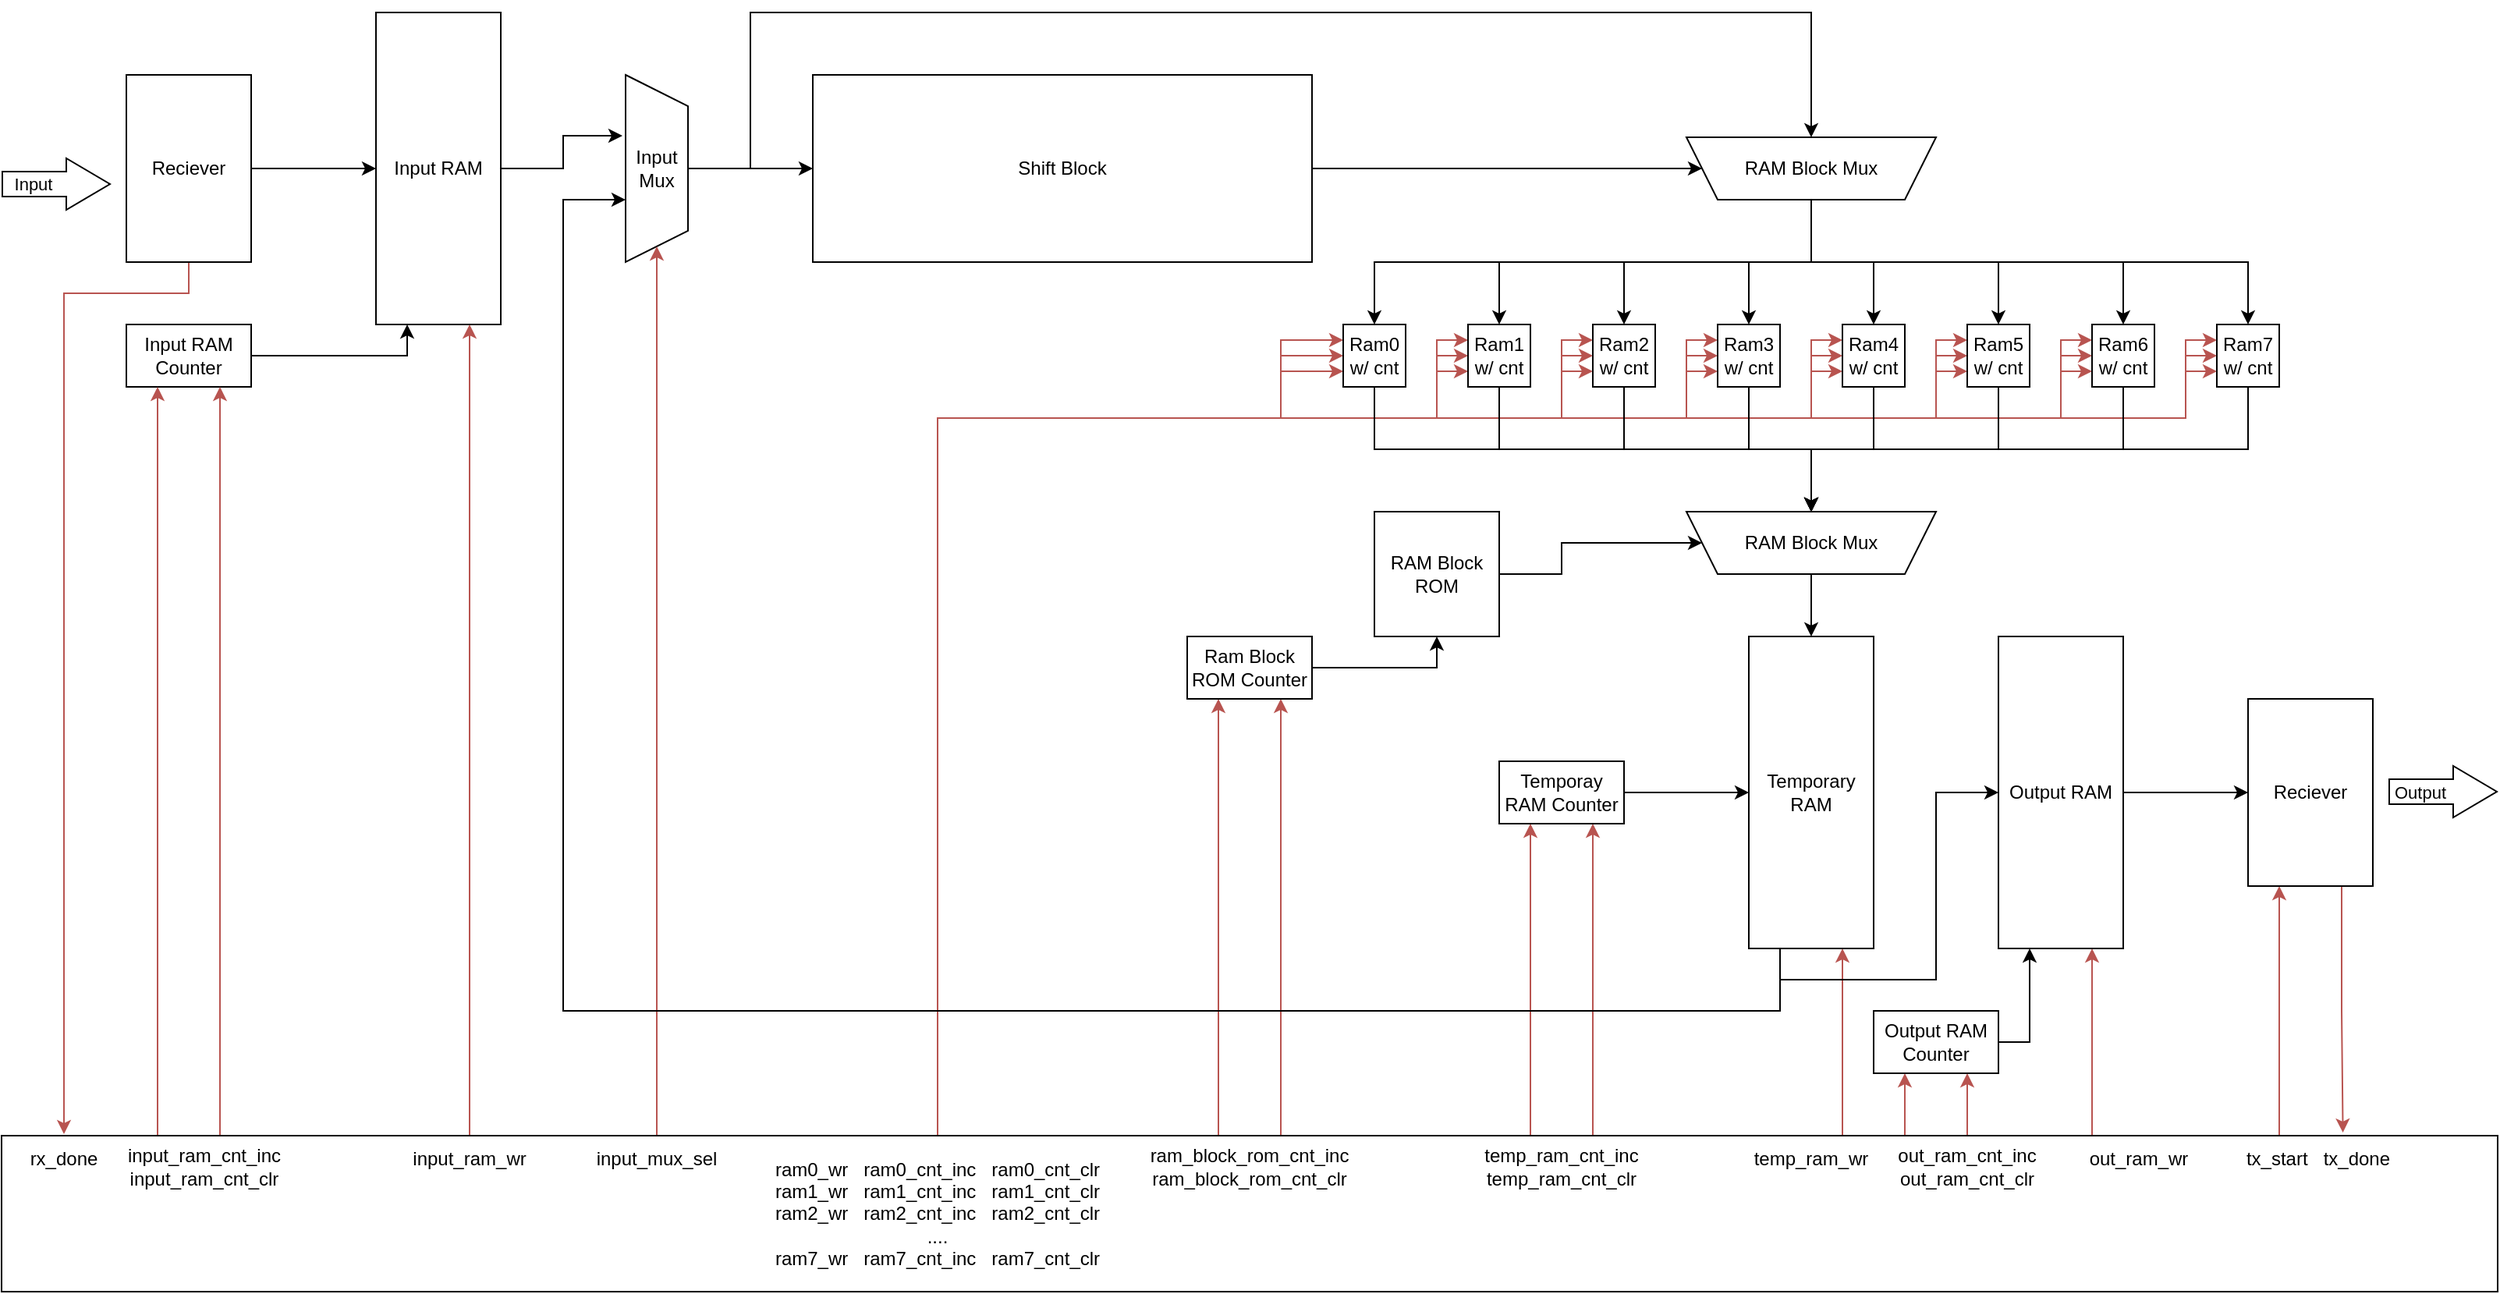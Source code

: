 <mxfile version="20.6.0"><diagram id="m7P10mBVoCScHEPE03hO" name="Page-1"><mxGraphModel dx="2062" dy="1112" grid="1" gridSize="10" guides="1" tooltips="1" connect="1" arrows="1" fold="1" page="1" pageScale="1" pageWidth="1600" pageHeight="900" math="0" shadow="0"><root><mxCell id="0"/><mxCell id="1" parent="0"/><mxCell id="DrYVi17eK8tHhw19YTfZ-10" style="edgeStyle=orthogonalEdgeStyle;rounded=0;orthogonalLoop=1;jettySize=auto;html=1;exitX=1;exitY=0.5;exitDx=0;exitDy=0;" edge="1" parent="1" source="DrYVi17eK8tHhw19YTfZ-4" target="DrYVi17eK8tHhw19YTfZ-9"><mxGeometry relative="1" as="geometry"/></mxCell><mxCell id="DrYVi17eK8tHhw19YTfZ-82" style="edgeStyle=orthogonalEdgeStyle;rounded=0;orthogonalLoop=1;jettySize=auto;html=1;exitX=0.5;exitY=1;exitDx=0;exitDy=0;entryX=0.025;entryY=-0.01;entryDx=0;entryDy=0;entryPerimeter=0;fillColor=#f8cecc;strokeColor=#b85450;" edge="1" parent="1" source="DrYVi17eK8tHhw19YTfZ-4" target="DrYVi17eK8tHhw19YTfZ-14"><mxGeometry relative="1" as="geometry"><Array as="points"><mxPoint x="120" y="220"/><mxPoint x="40" y="220"/></Array></mxGeometry></mxCell><mxCell id="DrYVi17eK8tHhw19YTfZ-4" value="Reciever&lt;span style=&quot;white-space: pre;&quot;&gt;&lt;/span&gt;" style="rounded=0;whiteSpace=wrap;html=1;rotation=0;" vertex="1" parent="1"><mxGeometry x="80" y="80" width="80" height="120" as="geometry"/></mxCell><mxCell id="DrYVi17eK8tHhw19YTfZ-18" style="edgeStyle=orthogonalEdgeStyle;rounded=0;orthogonalLoop=1;jettySize=auto;html=1;exitX=1;exitY=0.5;exitDx=0;exitDy=0;entryX=0.325;entryY=1.05;entryDx=0;entryDy=0;entryPerimeter=0;" edge="1" parent="1" source="DrYVi17eK8tHhw19YTfZ-9" target="DrYVi17eK8tHhw19YTfZ-13"><mxGeometry relative="1" as="geometry"/></mxCell><mxCell id="DrYVi17eK8tHhw19YTfZ-9" value="&lt;div&gt;Input RAM&lt;/div&gt;" style="rounded=0;whiteSpace=wrap;html=1;rotation=0;" vertex="1" parent="1"><mxGeometry x="240" y="40" width="80" height="200" as="geometry"/></mxCell><mxCell id="DrYVi17eK8tHhw19YTfZ-83" style="edgeStyle=orthogonalEdgeStyle;rounded=0;orthogonalLoop=1;jettySize=auto;html=1;exitX=1;exitY=0.5;exitDx=0;exitDy=0;entryX=0.25;entryY=1;entryDx=0;entryDy=0;" edge="1" parent="1" source="DrYVi17eK8tHhw19YTfZ-11" target="DrYVi17eK8tHhw19YTfZ-9"><mxGeometry relative="1" as="geometry"/></mxCell><mxCell id="DrYVi17eK8tHhw19YTfZ-11" value="Input RAM Counter" style="rounded=0;whiteSpace=wrap;html=1;" vertex="1" parent="1"><mxGeometry x="80" y="240" width="80" height="40" as="geometry"/></mxCell><mxCell id="DrYVi17eK8tHhw19YTfZ-26" style="edgeStyle=orthogonalEdgeStyle;rounded=0;orthogonalLoop=1;jettySize=auto;html=1;exitX=0.75;exitY=0;exitDx=0;exitDy=0;entryX=0;entryY=0.5;entryDx=0;entryDy=0;" edge="1" parent="1" source="DrYVi17eK8tHhw19YTfZ-13" target="DrYVi17eK8tHhw19YTfZ-19"><mxGeometry relative="1" as="geometry"><Array as="points"><mxPoint x="440" y="140"/></Array></mxGeometry></mxCell><mxCell id="DrYVi17eK8tHhw19YTfZ-27" style="edgeStyle=orthogonalEdgeStyle;rounded=0;orthogonalLoop=1;jettySize=auto;html=1;exitX=0.25;exitY=0;exitDx=0;exitDy=0;entryX=0.5;entryY=1;entryDx=0;entryDy=0;" edge="1" parent="1" source="DrYVi17eK8tHhw19YTfZ-13" target="DrYVi17eK8tHhw19YTfZ-21"><mxGeometry relative="1" as="geometry"><Array as="points"><mxPoint x="440" y="140"/><mxPoint x="480" y="140"/><mxPoint x="480" y="40"/><mxPoint x="1160" y="40"/></Array></mxGeometry></mxCell><mxCell id="DrYVi17eK8tHhw19YTfZ-13" value="Input Mux" style="shape=trapezoid;perimeter=trapezoidPerimeter;whiteSpace=wrap;html=1;fixedSize=1;direction=south;" vertex="1" parent="1"><mxGeometry x="400" y="80" width="40" height="120" as="geometry"/></mxCell><mxCell id="DrYVi17eK8tHhw19YTfZ-78" style="edgeStyle=orthogonalEdgeStyle;rounded=0;orthogonalLoop=1;jettySize=auto;html=1;exitX=0.25;exitY=0;exitDx=0;exitDy=0;entryX=0.25;entryY=1;entryDx=0;entryDy=0;fillColor=#f8cecc;strokeColor=#b85450;" edge="1" parent="1" source="DrYVi17eK8tHhw19YTfZ-14" target="DrYVi17eK8tHhw19YTfZ-11"><mxGeometry relative="1" as="geometry"><Array as="points"><mxPoint x="100" y="760"/></Array></mxGeometry></mxCell><mxCell id="DrYVi17eK8tHhw19YTfZ-79" style="edgeStyle=orthogonalEdgeStyle;rounded=0;orthogonalLoop=1;jettySize=auto;html=1;exitX=0.25;exitY=0;exitDx=0;exitDy=0;entryX=0.75;entryY=1;entryDx=0;entryDy=0;fillColor=#f8cecc;strokeColor=#b85450;" edge="1" parent="1" source="DrYVi17eK8tHhw19YTfZ-14" target="DrYVi17eK8tHhw19YTfZ-11"><mxGeometry relative="1" as="geometry"><Array as="points"><mxPoint x="140" y="760"/></Array></mxGeometry></mxCell><mxCell id="DrYVi17eK8tHhw19YTfZ-84" style="edgeStyle=orthogonalEdgeStyle;rounded=0;orthogonalLoop=1;jettySize=auto;html=1;exitX=0.25;exitY=0;exitDx=0;exitDy=0;entryX=0.75;entryY=1;entryDx=0;entryDy=0;fillColor=#f8cecc;strokeColor=#b85450;" edge="1" parent="1" source="DrYVi17eK8tHhw19YTfZ-14" target="DrYVi17eK8tHhw19YTfZ-9"><mxGeometry relative="1" as="geometry"><Array as="points"><mxPoint x="300" y="760"/></Array></mxGeometry></mxCell><mxCell id="DrYVi17eK8tHhw19YTfZ-85" style="edgeStyle=orthogonalEdgeStyle;rounded=0;orthogonalLoop=1;jettySize=auto;html=1;exitX=0.25;exitY=0;exitDx=0;exitDy=0;entryX=1;entryY=0.5;entryDx=0;entryDy=0;fillColor=#f8cecc;strokeColor=#b85450;" edge="1" parent="1" source="DrYVi17eK8tHhw19YTfZ-14" target="DrYVi17eK8tHhw19YTfZ-13"><mxGeometry relative="1" as="geometry"><Array as="points"><mxPoint x="420" y="760"/></Array></mxGeometry></mxCell><mxCell id="DrYVi17eK8tHhw19YTfZ-86" style="edgeStyle=orthogonalEdgeStyle;rounded=0;orthogonalLoop=1;jettySize=auto;html=1;exitX=0.5;exitY=0;exitDx=0;exitDy=0;entryX=0.25;entryY=1;entryDx=0;entryDy=0;fillColor=#f8cecc;strokeColor=#b85450;" edge="1" parent="1" source="DrYVi17eK8tHhw19YTfZ-14" target="DrYVi17eK8tHhw19YTfZ-75"><mxGeometry relative="1" as="geometry"><Array as="points"><mxPoint x="780" y="760"/></Array></mxGeometry></mxCell><mxCell id="DrYVi17eK8tHhw19YTfZ-87" style="edgeStyle=orthogonalEdgeStyle;rounded=0;orthogonalLoop=1;jettySize=auto;html=1;exitX=0.5;exitY=0;exitDx=0;exitDy=0;entryX=0.75;entryY=1;entryDx=0;entryDy=0;fillColor=#f8cecc;strokeColor=#b85450;" edge="1" parent="1" source="DrYVi17eK8tHhw19YTfZ-14" target="DrYVi17eK8tHhw19YTfZ-75"><mxGeometry relative="1" as="geometry"><Array as="points"><mxPoint x="820" y="760"/></Array></mxGeometry></mxCell><mxCell id="DrYVi17eK8tHhw19YTfZ-88" style="edgeStyle=orthogonalEdgeStyle;rounded=0;orthogonalLoop=1;jettySize=auto;html=1;exitX=0.75;exitY=0;exitDx=0;exitDy=0;entryX=0.25;entryY=1;entryDx=0;entryDy=0;fillColor=#f8cecc;strokeColor=#b85450;" edge="1" parent="1" source="DrYVi17eK8tHhw19YTfZ-14" target="DrYVi17eK8tHhw19YTfZ-63"><mxGeometry relative="1" as="geometry"><Array as="points"><mxPoint x="980" y="760"/></Array></mxGeometry></mxCell><mxCell id="DrYVi17eK8tHhw19YTfZ-89" style="edgeStyle=orthogonalEdgeStyle;rounded=0;orthogonalLoop=1;jettySize=auto;html=1;exitX=0.75;exitY=0;exitDx=0;exitDy=0;entryX=0.75;entryY=1;entryDx=0;entryDy=0;fillColor=#f8cecc;strokeColor=#b85450;" edge="1" parent="1" source="DrYVi17eK8tHhw19YTfZ-14" target="DrYVi17eK8tHhw19YTfZ-63"><mxGeometry relative="1" as="geometry"><Array as="points"><mxPoint x="1020" y="760"/></Array></mxGeometry></mxCell><mxCell id="DrYVi17eK8tHhw19YTfZ-90" style="edgeStyle=orthogonalEdgeStyle;rounded=0;orthogonalLoop=1;jettySize=auto;html=1;exitX=0.75;exitY=0;exitDx=0;exitDy=0;entryX=0.75;entryY=1;entryDx=0;entryDy=0;fillColor=#f8cecc;strokeColor=#b85450;" edge="1" parent="1" source="DrYVi17eK8tHhw19YTfZ-14" target="DrYVi17eK8tHhw19YTfZ-61"><mxGeometry relative="1" as="geometry"><Array as="points"><mxPoint x="1180" y="760"/></Array></mxGeometry></mxCell><mxCell id="DrYVi17eK8tHhw19YTfZ-91" style="edgeStyle=orthogonalEdgeStyle;rounded=0;orthogonalLoop=1;jettySize=auto;html=1;exitX=0.75;exitY=0;exitDx=0;exitDy=0;entryX=0.75;entryY=1;entryDx=0;entryDy=0;fillColor=#f8cecc;strokeColor=#b85450;" edge="1" parent="1" source="DrYVi17eK8tHhw19YTfZ-14" target="DrYVi17eK8tHhw19YTfZ-66"><mxGeometry relative="1" as="geometry"><Array as="points"><mxPoint x="1340" y="760"/></Array></mxGeometry></mxCell><mxCell id="DrYVi17eK8tHhw19YTfZ-93" style="edgeStyle=orthogonalEdgeStyle;rounded=0;orthogonalLoop=1;jettySize=auto;html=1;exitX=0.75;exitY=0;exitDx=0;exitDy=0;entryX=0.25;entryY=1;entryDx=0;entryDy=0;fillColor=#f8cecc;strokeColor=#b85450;" edge="1" parent="1" source="DrYVi17eK8tHhw19YTfZ-14" target="DrYVi17eK8tHhw19YTfZ-67"><mxGeometry relative="1" as="geometry"><Array as="points"><mxPoint x="1220" y="760"/></Array></mxGeometry></mxCell><mxCell id="DrYVi17eK8tHhw19YTfZ-94" style="edgeStyle=orthogonalEdgeStyle;rounded=0;orthogonalLoop=1;jettySize=auto;html=1;exitX=0.75;exitY=0;exitDx=0;exitDy=0;entryX=0.75;entryY=1;entryDx=0;entryDy=0;fillColor=#f8cecc;strokeColor=#b85450;" edge="1" parent="1" source="DrYVi17eK8tHhw19YTfZ-14" target="DrYVi17eK8tHhw19YTfZ-67"><mxGeometry relative="1" as="geometry"><Array as="points"><mxPoint x="1260" y="760"/></Array></mxGeometry></mxCell><mxCell id="DrYVi17eK8tHhw19YTfZ-96" style="edgeStyle=orthogonalEdgeStyle;rounded=0;orthogonalLoop=1;jettySize=auto;html=1;exitX=0.75;exitY=0;exitDx=0;exitDy=0;entryX=0.25;entryY=1;entryDx=0;entryDy=0;fillColor=#f8cecc;strokeColor=#b85450;" edge="1" parent="1" source="DrYVi17eK8tHhw19YTfZ-14" target="DrYVi17eK8tHhw19YTfZ-68"><mxGeometry relative="1" as="geometry"><Array as="points"><mxPoint x="1460" y="760"/></Array></mxGeometry></mxCell><mxCell id="DrYVi17eK8tHhw19YTfZ-98" style="edgeStyle=orthogonalEdgeStyle;rounded=0;orthogonalLoop=1;jettySize=auto;html=1;exitX=0.5;exitY=0;exitDx=0;exitDy=0;entryX=0;entryY=0.25;entryDx=0;entryDy=0;fillColor=#f8cecc;strokeColor=#b85450;" edge="1" parent="1" source="DrYVi17eK8tHhw19YTfZ-14" target="DrYVi17eK8tHhw19YTfZ-28"><mxGeometry relative="1" as="geometry"><Array as="points"><mxPoint x="600" y="760"/><mxPoint x="600" y="300"/><mxPoint x="820" y="300"/><mxPoint x="820" y="250"/></Array></mxGeometry></mxCell><mxCell id="DrYVi17eK8tHhw19YTfZ-99" style="edgeStyle=orthogonalEdgeStyle;rounded=0;orthogonalLoop=1;jettySize=auto;html=1;exitX=0.5;exitY=0;exitDx=0;exitDy=0;entryX=0;entryY=0.25;entryDx=0;entryDy=0;fillColor=#f8cecc;strokeColor=#b85450;" edge="1" parent="1" source="DrYVi17eK8tHhw19YTfZ-14" target="DrYVi17eK8tHhw19YTfZ-31"><mxGeometry relative="1" as="geometry"><Array as="points"><mxPoint x="600" y="760"/><mxPoint x="600" y="300"/><mxPoint x="920" y="300"/><mxPoint x="920" y="250"/></Array></mxGeometry></mxCell><mxCell id="DrYVi17eK8tHhw19YTfZ-100" style="edgeStyle=orthogonalEdgeStyle;rounded=0;orthogonalLoop=1;jettySize=auto;html=1;exitX=0.5;exitY=0;exitDx=0;exitDy=0;entryX=0;entryY=0.25;entryDx=0;entryDy=0;fillColor=#f8cecc;strokeColor=#b85450;" edge="1" parent="1" source="DrYVi17eK8tHhw19YTfZ-14" target="DrYVi17eK8tHhw19YTfZ-32"><mxGeometry relative="1" as="geometry"><Array as="points"><mxPoint x="600" y="760"/><mxPoint x="600" y="300"/><mxPoint x="1000" y="300"/><mxPoint x="1000" y="250"/></Array></mxGeometry></mxCell><mxCell id="DrYVi17eK8tHhw19YTfZ-101" style="edgeStyle=orthogonalEdgeStyle;rounded=0;orthogonalLoop=1;jettySize=auto;html=1;exitX=0.5;exitY=0;exitDx=0;exitDy=0;entryX=0;entryY=0.25;entryDx=0;entryDy=0;fillColor=#f8cecc;strokeColor=#b85450;" edge="1" parent="1" source="DrYVi17eK8tHhw19YTfZ-14" target="DrYVi17eK8tHhw19YTfZ-35"><mxGeometry relative="1" as="geometry"><Array as="points"><mxPoint x="600" y="760"/><mxPoint x="600" y="300"/><mxPoint x="1080" y="300"/><mxPoint x="1080" y="250"/></Array></mxGeometry></mxCell><mxCell id="DrYVi17eK8tHhw19YTfZ-102" style="edgeStyle=orthogonalEdgeStyle;rounded=0;orthogonalLoop=1;jettySize=auto;html=1;exitX=0.5;exitY=0;exitDx=0;exitDy=0;entryX=0;entryY=0.75;entryDx=0;entryDy=0;fillColor=#f8cecc;strokeColor=#b85450;" edge="1" parent="1" source="DrYVi17eK8tHhw19YTfZ-14" target="DrYVi17eK8tHhw19YTfZ-28"><mxGeometry relative="1" as="geometry"><Array as="points"><mxPoint x="600" y="760"/><mxPoint x="600" y="300"/><mxPoint x="820" y="300"/><mxPoint x="820" y="270"/></Array></mxGeometry></mxCell><mxCell id="DrYVi17eK8tHhw19YTfZ-103" style="edgeStyle=orthogonalEdgeStyle;rounded=0;orthogonalLoop=1;jettySize=auto;html=1;exitX=0.5;exitY=0;exitDx=0;exitDy=0;entryX=0;entryY=0.75;entryDx=0;entryDy=0;fillColor=#f8cecc;strokeColor=#b85450;" edge="1" parent="1" source="DrYVi17eK8tHhw19YTfZ-14" target="DrYVi17eK8tHhw19YTfZ-31"><mxGeometry relative="1" as="geometry"><Array as="points"><mxPoint x="600" y="760"/><mxPoint x="600" y="300"/><mxPoint x="920" y="300"/><mxPoint x="920" y="270"/></Array></mxGeometry></mxCell><mxCell id="DrYVi17eK8tHhw19YTfZ-104" style="edgeStyle=orthogonalEdgeStyle;rounded=0;orthogonalLoop=1;jettySize=auto;html=1;exitX=0.5;exitY=0;exitDx=0;exitDy=0;entryX=0;entryY=0.75;entryDx=0;entryDy=0;fillColor=#f8cecc;strokeColor=#b85450;" edge="1" parent="1" source="DrYVi17eK8tHhw19YTfZ-14" target="DrYVi17eK8tHhw19YTfZ-32"><mxGeometry relative="1" as="geometry"><Array as="points"><mxPoint x="600" y="760"/><mxPoint x="600" y="300"/><mxPoint x="1000" y="300"/><mxPoint x="1000" y="270"/></Array></mxGeometry></mxCell><mxCell id="DrYVi17eK8tHhw19YTfZ-105" style="edgeStyle=orthogonalEdgeStyle;rounded=0;orthogonalLoop=1;jettySize=auto;html=1;exitX=0.5;exitY=0;exitDx=0;exitDy=0;entryX=0;entryY=0.75;entryDx=0;entryDy=0;fillColor=#f8cecc;strokeColor=#b85450;" edge="1" parent="1" source="DrYVi17eK8tHhw19YTfZ-14" target="DrYVi17eK8tHhw19YTfZ-35"><mxGeometry relative="1" as="geometry"><Array as="points"><mxPoint x="600" y="760"/><mxPoint x="600" y="300"/><mxPoint x="1080" y="300"/><mxPoint x="1080" y="270"/></Array></mxGeometry></mxCell><mxCell id="DrYVi17eK8tHhw19YTfZ-106" style="edgeStyle=orthogonalEdgeStyle;rounded=0;orthogonalLoop=1;jettySize=auto;html=1;exitX=0.5;exitY=0;exitDx=0;exitDy=0;entryX=0;entryY=0.25;entryDx=0;entryDy=0;fillColor=#f8cecc;strokeColor=#b85450;" edge="1" parent="1" source="DrYVi17eK8tHhw19YTfZ-14" target="DrYVi17eK8tHhw19YTfZ-36"><mxGeometry relative="1" as="geometry"><Array as="points"><mxPoint x="600" y="760"/><mxPoint x="600" y="300"/><mxPoint x="1160" y="300"/><mxPoint x="1160" y="250"/></Array></mxGeometry></mxCell><mxCell id="DrYVi17eK8tHhw19YTfZ-107" style="edgeStyle=orthogonalEdgeStyle;rounded=0;orthogonalLoop=1;jettySize=auto;html=1;exitX=0.5;exitY=0;exitDx=0;exitDy=0;entryX=0;entryY=0.75;entryDx=0;entryDy=0;fillColor=#f8cecc;strokeColor=#b85450;" edge="1" parent="1" source="DrYVi17eK8tHhw19YTfZ-14" target="DrYVi17eK8tHhw19YTfZ-36"><mxGeometry relative="1" as="geometry"><Array as="points"><mxPoint x="600" y="760"/><mxPoint x="600" y="300"/><mxPoint x="1160" y="300"/><mxPoint x="1160" y="270"/></Array></mxGeometry></mxCell><mxCell id="DrYVi17eK8tHhw19YTfZ-108" style="edgeStyle=orthogonalEdgeStyle;rounded=0;orthogonalLoop=1;jettySize=auto;html=1;exitX=0.5;exitY=0;exitDx=0;exitDy=0;entryX=0;entryY=0.25;entryDx=0;entryDy=0;fillColor=#f8cecc;strokeColor=#b85450;" edge="1" parent="1" source="DrYVi17eK8tHhw19YTfZ-14" target="DrYVi17eK8tHhw19YTfZ-37"><mxGeometry relative="1" as="geometry"><Array as="points"><mxPoint x="600" y="760"/><mxPoint x="600" y="300"/><mxPoint x="1240" y="300"/><mxPoint x="1240" y="250"/></Array></mxGeometry></mxCell><mxCell id="DrYVi17eK8tHhw19YTfZ-109" style="edgeStyle=orthogonalEdgeStyle;rounded=0;orthogonalLoop=1;jettySize=auto;html=1;exitX=0.5;exitY=0;exitDx=0;exitDy=0;entryX=0;entryY=0.75;entryDx=0;entryDy=0;fillColor=#f8cecc;strokeColor=#b85450;" edge="1" parent="1" source="DrYVi17eK8tHhw19YTfZ-14" target="DrYVi17eK8tHhw19YTfZ-37"><mxGeometry relative="1" as="geometry"><Array as="points"><mxPoint x="600" y="760"/><mxPoint x="600" y="300"/><mxPoint x="1240" y="300"/><mxPoint x="1240" y="270"/></Array></mxGeometry></mxCell><mxCell id="DrYVi17eK8tHhw19YTfZ-110" style="edgeStyle=orthogonalEdgeStyle;rounded=0;orthogonalLoop=1;jettySize=auto;html=1;exitX=0.5;exitY=0;exitDx=0;exitDy=0;entryX=0;entryY=0.25;entryDx=0;entryDy=0;fillColor=#f8cecc;strokeColor=#b85450;" edge="1" parent="1" source="DrYVi17eK8tHhw19YTfZ-14" target="DrYVi17eK8tHhw19YTfZ-38"><mxGeometry relative="1" as="geometry"><Array as="points"><mxPoint x="600" y="760"/><mxPoint x="600" y="300"/><mxPoint x="1320" y="300"/><mxPoint x="1320" y="250"/></Array></mxGeometry></mxCell><mxCell id="DrYVi17eK8tHhw19YTfZ-111" style="edgeStyle=orthogonalEdgeStyle;rounded=0;orthogonalLoop=1;jettySize=auto;html=1;exitX=0.5;exitY=0;exitDx=0;exitDy=0;entryX=0;entryY=0.75;entryDx=0;entryDy=0;fillColor=#f8cecc;strokeColor=#b85450;" edge="1" parent="1" source="DrYVi17eK8tHhw19YTfZ-14" target="DrYVi17eK8tHhw19YTfZ-38"><mxGeometry relative="1" as="geometry"><Array as="points"><mxPoint x="600" y="760"/><mxPoint x="600" y="300"/><mxPoint x="1320" y="300"/><mxPoint x="1320" y="270"/></Array></mxGeometry></mxCell><mxCell id="DrYVi17eK8tHhw19YTfZ-112" style="edgeStyle=orthogonalEdgeStyle;rounded=0;orthogonalLoop=1;jettySize=auto;html=1;exitX=0.5;exitY=0;exitDx=0;exitDy=0;entryX=0;entryY=0.25;entryDx=0;entryDy=0;fillColor=#f8cecc;strokeColor=#b85450;" edge="1" parent="1" source="DrYVi17eK8tHhw19YTfZ-14" target="DrYVi17eK8tHhw19YTfZ-39"><mxGeometry relative="1" as="geometry"><Array as="points"><mxPoint x="600" y="760"/><mxPoint x="600" y="300"/><mxPoint x="1400" y="300"/><mxPoint x="1400" y="250"/></Array></mxGeometry></mxCell><mxCell id="DrYVi17eK8tHhw19YTfZ-113" style="edgeStyle=orthogonalEdgeStyle;rounded=0;orthogonalLoop=1;jettySize=auto;html=1;exitX=0.5;exitY=0;exitDx=0;exitDy=0;entryX=0;entryY=0.75;entryDx=0;entryDy=0;fillColor=#f8cecc;strokeColor=#b85450;" edge="1" parent="1" source="DrYVi17eK8tHhw19YTfZ-14" target="DrYVi17eK8tHhw19YTfZ-39"><mxGeometry relative="1" as="geometry"><Array as="points"><mxPoint x="600" y="760"/><mxPoint x="600" y="300"/><mxPoint x="1400" y="300"/><mxPoint x="1400" y="270"/></Array></mxGeometry></mxCell><mxCell id="DrYVi17eK8tHhw19YTfZ-123" style="edgeStyle=orthogonalEdgeStyle;rounded=0;orthogonalLoop=1;jettySize=auto;html=1;exitX=0.5;exitY=0;exitDx=0;exitDy=0;entryX=0;entryY=0.5;entryDx=0;entryDy=0;fillColor=#f8cecc;strokeColor=#b85450;" edge="1" parent="1" source="DrYVi17eK8tHhw19YTfZ-14" target="DrYVi17eK8tHhw19YTfZ-28"><mxGeometry relative="1" as="geometry"><Array as="points"><mxPoint x="600" y="760"/><mxPoint x="600" y="300"/><mxPoint x="820" y="300"/><mxPoint x="820" y="260"/></Array></mxGeometry></mxCell><mxCell id="DrYVi17eK8tHhw19YTfZ-124" style="edgeStyle=orthogonalEdgeStyle;rounded=0;orthogonalLoop=1;jettySize=auto;html=1;exitX=0.5;exitY=0;exitDx=0;exitDy=0;entryX=0;entryY=0.5;entryDx=0;entryDy=0;fillColor=#f8cecc;strokeColor=#b85450;" edge="1" parent="1" source="DrYVi17eK8tHhw19YTfZ-14" target="DrYVi17eK8tHhw19YTfZ-31"><mxGeometry relative="1" as="geometry"><Array as="points"><mxPoint x="600" y="760"/><mxPoint x="600" y="300"/><mxPoint x="920" y="300"/><mxPoint x="920" y="260"/></Array></mxGeometry></mxCell><mxCell id="DrYVi17eK8tHhw19YTfZ-125" style="edgeStyle=orthogonalEdgeStyle;rounded=0;orthogonalLoop=1;jettySize=auto;html=1;exitX=0.5;exitY=0;exitDx=0;exitDy=0;entryX=0;entryY=0.5;entryDx=0;entryDy=0;fillColor=#f8cecc;strokeColor=#b85450;" edge="1" parent="1" source="DrYVi17eK8tHhw19YTfZ-14" target="DrYVi17eK8tHhw19YTfZ-32"><mxGeometry relative="1" as="geometry"><Array as="points"><mxPoint x="600" y="760"/><mxPoint x="600" y="300"/><mxPoint x="1000" y="300"/><mxPoint x="1000" y="260"/></Array></mxGeometry></mxCell><mxCell id="DrYVi17eK8tHhw19YTfZ-126" style="edgeStyle=orthogonalEdgeStyle;rounded=0;orthogonalLoop=1;jettySize=auto;html=1;exitX=0.5;exitY=0;exitDx=0;exitDy=0;entryX=0;entryY=0.5;entryDx=0;entryDy=0;fillColor=#f8cecc;strokeColor=#b85450;" edge="1" parent="1" source="DrYVi17eK8tHhw19YTfZ-14" target="DrYVi17eK8tHhw19YTfZ-35"><mxGeometry relative="1" as="geometry"><Array as="points"><mxPoint x="600" y="760"/><mxPoint x="600" y="300"/><mxPoint x="1080" y="300"/><mxPoint x="1080" y="260"/></Array></mxGeometry></mxCell><mxCell id="DrYVi17eK8tHhw19YTfZ-127" style="edgeStyle=orthogonalEdgeStyle;rounded=0;orthogonalLoop=1;jettySize=auto;html=1;exitX=0.5;exitY=0;exitDx=0;exitDy=0;entryX=0;entryY=0.5;entryDx=0;entryDy=0;fillColor=#f8cecc;strokeColor=#b85450;" edge="1" parent="1" source="DrYVi17eK8tHhw19YTfZ-14" target="DrYVi17eK8tHhw19YTfZ-36"><mxGeometry relative="1" as="geometry"><Array as="points"><mxPoint x="600" y="760"/><mxPoint x="600" y="300"/><mxPoint x="1160" y="300"/><mxPoint x="1160" y="260"/></Array></mxGeometry></mxCell><mxCell id="DrYVi17eK8tHhw19YTfZ-128" style="edgeStyle=orthogonalEdgeStyle;rounded=0;orthogonalLoop=1;jettySize=auto;html=1;exitX=0.5;exitY=0;exitDx=0;exitDy=0;entryX=0;entryY=0.5;entryDx=0;entryDy=0;fillColor=#f8cecc;strokeColor=#b85450;" edge="1" parent="1" source="DrYVi17eK8tHhw19YTfZ-14" target="DrYVi17eK8tHhw19YTfZ-37"><mxGeometry relative="1" as="geometry"><Array as="points"><mxPoint x="600" y="760"/><mxPoint x="600" y="300"/><mxPoint x="1240" y="300"/><mxPoint x="1240" y="260"/></Array></mxGeometry></mxCell><mxCell id="DrYVi17eK8tHhw19YTfZ-129" style="edgeStyle=orthogonalEdgeStyle;rounded=0;orthogonalLoop=1;jettySize=auto;html=1;exitX=0.5;exitY=0;exitDx=0;exitDy=0;entryX=0;entryY=0.5;entryDx=0;entryDy=0;fillColor=#f8cecc;strokeColor=#b85450;" edge="1" parent="1" source="DrYVi17eK8tHhw19YTfZ-14" target="DrYVi17eK8tHhw19YTfZ-38"><mxGeometry relative="1" as="geometry"><Array as="points"><mxPoint x="600" y="760"/><mxPoint x="600" y="300"/><mxPoint x="1320" y="300"/><mxPoint x="1320" y="260"/></Array></mxGeometry></mxCell><mxCell id="DrYVi17eK8tHhw19YTfZ-130" style="edgeStyle=orthogonalEdgeStyle;rounded=0;orthogonalLoop=1;jettySize=auto;html=1;exitX=0.5;exitY=0;exitDx=0;exitDy=0;entryX=0;entryY=0.5;entryDx=0;entryDy=0;fillColor=#f8cecc;strokeColor=#b85450;" edge="1" parent="1" source="DrYVi17eK8tHhw19YTfZ-14" target="DrYVi17eK8tHhw19YTfZ-39"><mxGeometry relative="1" as="geometry"><Array as="points"><mxPoint x="600" y="760"/><mxPoint x="600" y="300"/><mxPoint x="1400" y="300"/><mxPoint x="1400" y="260"/></Array></mxGeometry></mxCell><mxCell id="DrYVi17eK8tHhw19YTfZ-14" value="" style="rounded=0;whiteSpace=wrap;html=1;" vertex="1" parent="1"><mxGeometry y="760" width="1600" height="100" as="geometry"/></mxCell><mxCell id="DrYVi17eK8tHhw19YTfZ-16" value="Input" style="shape=flexArrow;endArrow=classic;html=1;rounded=0;endWidth=16;endSize=9;width=16;" edge="1" parent="1"><mxGeometry x="-0.429" width="50" height="50" relative="1" as="geometry"><mxPoint y="150" as="sourcePoint"/><mxPoint x="70" y="150" as="targetPoint"/><mxPoint as="offset"/></mxGeometry></mxCell><mxCell id="DrYVi17eK8tHhw19YTfZ-25" style="edgeStyle=orthogonalEdgeStyle;rounded=0;orthogonalLoop=1;jettySize=auto;html=1;" edge="1" parent="1" source="DrYVi17eK8tHhw19YTfZ-19" target="DrYVi17eK8tHhw19YTfZ-21"><mxGeometry relative="1" as="geometry"/></mxCell><mxCell id="DrYVi17eK8tHhw19YTfZ-19" value="Shift Block" style="rounded=0;whiteSpace=wrap;html=1;" vertex="1" parent="1"><mxGeometry x="520" y="80" width="320" height="120" as="geometry"/></mxCell><mxCell id="DrYVi17eK8tHhw19YTfZ-40" style="edgeStyle=orthogonalEdgeStyle;rounded=0;orthogonalLoop=1;jettySize=auto;html=1;exitX=0.5;exitY=0;exitDx=0;exitDy=0;entryX=0.5;entryY=0;entryDx=0;entryDy=0;" edge="1" parent="1" source="DrYVi17eK8tHhw19YTfZ-21" target="DrYVi17eK8tHhw19YTfZ-28"><mxGeometry relative="1" as="geometry"/></mxCell><mxCell id="DrYVi17eK8tHhw19YTfZ-41" style="edgeStyle=orthogonalEdgeStyle;rounded=0;orthogonalLoop=1;jettySize=auto;html=1;exitX=0.5;exitY=0;exitDx=0;exitDy=0;entryX=0.5;entryY=0;entryDx=0;entryDy=0;" edge="1" parent="1" source="DrYVi17eK8tHhw19YTfZ-21" target="DrYVi17eK8tHhw19YTfZ-31"><mxGeometry relative="1" as="geometry"/></mxCell><mxCell id="DrYVi17eK8tHhw19YTfZ-42" style="edgeStyle=orthogonalEdgeStyle;rounded=0;orthogonalLoop=1;jettySize=auto;html=1;exitX=0.5;exitY=0;exitDx=0;exitDy=0;entryX=0.5;entryY=0;entryDx=0;entryDy=0;" edge="1" parent="1" source="DrYVi17eK8tHhw19YTfZ-21" target="DrYVi17eK8tHhw19YTfZ-32"><mxGeometry relative="1" as="geometry"/></mxCell><mxCell id="DrYVi17eK8tHhw19YTfZ-43" style="edgeStyle=orthogonalEdgeStyle;rounded=0;orthogonalLoop=1;jettySize=auto;html=1;exitX=0.5;exitY=0;exitDx=0;exitDy=0;entryX=0.5;entryY=0;entryDx=0;entryDy=0;" edge="1" parent="1" source="DrYVi17eK8tHhw19YTfZ-21" target="DrYVi17eK8tHhw19YTfZ-35"><mxGeometry relative="1" as="geometry"/></mxCell><mxCell id="DrYVi17eK8tHhw19YTfZ-44" style="edgeStyle=orthogonalEdgeStyle;rounded=0;orthogonalLoop=1;jettySize=auto;html=1;exitX=0.5;exitY=0;exitDx=0;exitDy=0;entryX=0.5;entryY=0;entryDx=0;entryDy=0;" edge="1" parent="1" source="DrYVi17eK8tHhw19YTfZ-21" target="DrYVi17eK8tHhw19YTfZ-36"><mxGeometry relative="1" as="geometry"/></mxCell><mxCell id="DrYVi17eK8tHhw19YTfZ-45" style="edgeStyle=orthogonalEdgeStyle;rounded=0;orthogonalLoop=1;jettySize=auto;html=1;exitX=0.5;exitY=0;exitDx=0;exitDy=0;entryX=0.5;entryY=0;entryDx=0;entryDy=0;" edge="1" parent="1" source="DrYVi17eK8tHhw19YTfZ-21" target="DrYVi17eK8tHhw19YTfZ-37"><mxGeometry relative="1" as="geometry"/></mxCell><mxCell id="DrYVi17eK8tHhw19YTfZ-46" style="edgeStyle=orthogonalEdgeStyle;rounded=0;orthogonalLoop=1;jettySize=auto;html=1;exitX=0.5;exitY=0;exitDx=0;exitDy=0;entryX=0.5;entryY=0;entryDx=0;entryDy=0;" edge="1" parent="1" source="DrYVi17eK8tHhw19YTfZ-21" target="DrYVi17eK8tHhw19YTfZ-38"><mxGeometry relative="1" as="geometry"/></mxCell><mxCell id="DrYVi17eK8tHhw19YTfZ-47" style="edgeStyle=orthogonalEdgeStyle;rounded=0;orthogonalLoop=1;jettySize=auto;html=1;exitX=0.5;exitY=0;exitDx=0;exitDy=0;entryX=0.5;entryY=0;entryDx=0;entryDy=0;" edge="1" parent="1" source="DrYVi17eK8tHhw19YTfZ-21" target="DrYVi17eK8tHhw19YTfZ-39"><mxGeometry relative="1" as="geometry"/></mxCell><mxCell id="DrYVi17eK8tHhw19YTfZ-21" value="&lt;div&gt;RAM Block Mux&lt;/div&gt;" style="shape=trapezoid;perimeter=trapezoidPerimeter;whiteSpace=wrap;html=1;fixedSize=1;direction=west;" vertex="1" parent="1"><mxGeometry x="1080" y="120" width="160" height="40" as="geometry"/></mxCell><mxCell id="DrYVi17eK8tHhw19YTfZ-49" style="edgeStyle=orthogonalEdgeStyle;rounded=0;orthogonalLoop=1;jettySize=auto;html=1;exitX=0.5;exitY=1;exitDx=0;exitDy=0;entryX=0.5;entryY=1;entryDx=0;entryDy=0;" edge="1" parent="1" source="DrYVi17eK8tHhw19YTfZ-28" target="DrYVi17eK8tHhw19YTfZ-48"><mxGeometry relative="1" as="geometry"/></mxCell><mxCell id="DrYVi17eK8tHhw19YTfZ-28" value="&lt;div&gt;Ram0&lt;/div&gt;&lt;div&gt;w/ cnt&lt;br&gt; &lt;/div&gt;" style="rounded=0;whiteSpace=wrap;html=1;" vertex="1" parent="1"><mxGeometry x="860" y="240" width="40" height="40" as="geometry"/></mxCell><mxCell id="DrYVi17eK8tHhw19YTfZ-50" style="edgeStyle=orthogonalEdgeStyle;rounded=0;orthogonalLoop=1;jettySize=auto;html=1;exitX=0.5;exitY=1;exitDx=0;exitDy=0;entryX=0.5;entryY=1;entryDx=0;entryDy=0;" edge="1" parent="1" source="DrYVi17eK8tHhw19YTfZ-31" target="DrYVi17eK8tHhw19YTfZ-48"><mxGeometry relative="1" as="geometry"/></mxCell><mxCell id="DrYVi17eK8tHhw19YTfZ-31" value="&lt;div&gt;Ram1&lt;/div&gt;&lt;div&gt;w/ cnt&lt;br&gt; &lt;/div&gt;" style="rounded=0;whiteSpace=wrap;html=1;" vertex="1" parent="1"><mxGeometry x="940" y="240" width="40" height="40" as="geometry"/></mxCell><mxCell id="DrYVi17eK8tHhw19YTfZ-51" style="edgeStyle=orthogonalEdgeStyle;rounded=0;orthogonalLoop=1;jettySize=auto;html=1;exitX=0.5;exitY=1;exitDx=0;exitDy=0;entryX=0.5;entryY=1;entryDx=0;entryDy=0;" edge="1" parent="1" source="DrYVi17eK8tHhw19YTfZ-32" target="DrYVi17eK8tHhw19YTfZ-48"><mxGeometry relative="1" as="geometry"/></mxCell><mxCell id="DrYVi17eK8tHhw19YTfZ-32" value="&lt;div&gt;Ram2&lt;/div&gt;&lt;div&gt;w/ cnt&lt;br&gt; &lt;/div&gt;" style="rounded=0;whiteSpace=wrap;html=1;" vertex="1" parent="1"><mxGeometry x="1020" y="240" width="40" height="40" as="geometry"/></mxCell><mxCell id="DrYVi17eK8tHhw19YTfZ-54" style="edgeStyle=orthogonalEdgeStyle;rounded=0;orthogonalLoop=1;jettySize=auto;html=1;exitX=0.5;exitY=1;exitDx=0;exitDy=0;entryX=0.5;entryY=1;entryDx=0;entryDy=0;" edge="1" parent="1" source="DrYVi17eK8tHhw19YTfZ-35" target="DrYVi17eK8tHhw19YTfZ-48"><mxGeometry relative="1" as="geometry"/></mxCell><mxCell id="DrYVi17eK8tHhw19YTfZ-35" value="&lt;div&gt;Ram3&lt;/div&gt;&lt;div&gt;w/ cnt&lt;br&gt; &lt;/div&gt;" style="rounded=0;whiteSpace=wrap;html=1;" vertex="1" parent="1"><mxGeometry x="1100" y="240" width="40" height="40" as="geometry"/></mxCell><mxCell id="DrYVi17eK8tHhw19YTfZ-57" style="edgeStyle=orthogonalEdgeStyle;rounded=0;orthogonalLoop=1;jettySize=auto;html=1;exitX=0.5;exitY=1;exitDx=0;exitDy=0;entryX=0.5;entryY=1;entryDx=0;entryDy=0;" edge="1" parent="1" source="DrYVi17eK8tHhw19YTfZ-36" target="DrYVi17eK8tHhw19YTfZ-48"><mxGeometry relative="1" as="geometry"/></mxCell><mxCell id="DrYVi17eK8tHhw19YTfZ-36" value="&lt;div&gt;Ram4&lt;/div&gt;&lt;div&gt;w/ cnt&lt;br&gt; &lt;/div&gt;" style="rounded=0;whiteSpace=wrap;html=1;" vertex="1" parent="1"><mxGeometry x="1180" y="240" width="40" height="40" as="geometry"/></mxCell><mxCell id="DrYVi17eK8tHhw19YTfZ-58" style="edgeStyle=orthogonalEdgeStyle;rounded=0;orthogonalLoop=1;jettySize=auto;html=1;exitX=0.5;exitY=1;exitDx=0;exitDy=0;entryX=0.5;entryY=1;entryDx=0;entryDy=0;" edge="1" parent="1" source="DrYVi17eK8tHhw19YTfZ-37" target="DrYVi17eK8tHhw19YTfZ-48"><mxGeometry relative="1" as="geometry"/></mxCell><mxCell id="DrYVi17eK8tHhw19YTfZ-37" value="&lt;div&gt;Ram5&lt;/div&gt;&lt;div&gt;w/ cnt&lt;br&gt; &lt;/div&gt;" style="rounded=0;whiteSpace=wrap;html=1;" vertex="1" parent="1"><mxGeometry x="1260" y="240" width="40" height="40" as="geometry"/></mxCell><mxCell id="DrYVi17eK8tHhw19YTfZ-59" style="edgeStyle=orthogonalEdgeStyle;rounded=0;orthogonalLoop=1;jettySize=auto;html=1;exitX=0.5;exitY=1;exitDx=0;exitDy=0;entryX=0.5;entryY=1;entryDx=0;entryDy=0;" edge="1" parent="1" source="DrYVi17eK8tHhw19YTfZ-38" target="DrYVi17eK8tHhw19YTfZ-48"><mxGeometry relative="1" as="geometry"/></mxCell><mxCell id="DrYVi17eK8tHhw19YTfZ-38" value="&lt;div&gt;Ram6&lt;/div&gt;&lt;div&gt;w/ cnt&lt;br&gt; &lt;/div&gt;" style="rounded=0;whiteSpace=wrap;html=1;" vertex="1" parent="1"><mxGeometry x="1340" y="240" width="40" height="40" as="geometry"/></mxCell><mxCell id="DrYVi17eK8tHhw19YTfZ-60" style="edgeStyle=orthogonalEdgeStyle;rounded=0;orthogonalLoop=1;jettySize=auto;html=1;exitX=0.5;exitY=1;exitDx=0;exitDy=0;entryX=0.5;entryY=1;entryDx=0;entryDy=0;" edge="1" parent="1" source="DrYVi17eK8tHhw19YTfZ-39" target="DrYVi17eK8tHhw19YTfZ-48"><mxGeometry relative="1" as="geometry"/></mxCell><mxCell id="DrYVi17eK8tHhw19YTfZ-39" value="&lt;div&gt;Ram7&lt;/div&gt;&lt;div&gt;w/ cnt&lt;br&gt; &lt;/div&gt;" style="rounded=0;whiteSpace=wrap;html=1;" vertex="1" parent="1"><mxGeometry x="1420" y="240" width="40" height="40" as="geometry"/></mxCell><mxCell id="DrYVi17eK8tHhw19YTfZ-62" style="edgeStyle=orthogonalEdgeStyle;rounded=0;orthogonalLoop=1;jettySize=auto;html=1;exitX=0.5;exitY=0;exitDx=0;exitDy=0;entryX=0.5;entryY=0;entryDx=0;entryDy=0;" edge="1" parent="1" source="DrYVi17eK8tHhw19YTfZ-48" target="DrYVi17eK8tHhw19YTfZ-61"><mxGeometry relative="1" as="geometry"/></mxCell><mxCell id="DrYVi17eK8tHhw19YTfZ-48" value="&lt;div&gt;RAM Block Mux&lt;/div&gt;" style="shape=trapezoid;perimeter=trapezoidPerimeter;whiteSpace=wrap;html=1;fixedSize=1;direction=west;" vertex="1" parent="1"><mxGeometry x="1080" y="360" width="160" height="40" as="geometry"/></mxCell><mxCell id="DrYVi17eK8tHhw19YTfZ-65" style="edgeStyle=orthogonalEdgeStyle;rounded=0;orthogonalLoop=1;jettySize=auto;html=1;exitX=0.5;exitY=1;exitDx=0;exitDy=0;entryX=0.667;entryY=1;entryDx=0;entryDy=0;entryPerimeter=0;" edge="1" parent="1" source="DrYVi17eK8tHhw19YTfZ-61" target="DrYVi17eK8tHhw19YTfZ-13"><mxGeometry relative="1" as="geometry"><Array as="points"><mxPoint x="1140" y="640"/><mxPoint x="1140" y="680"/><mxPoint x="360" y="680"/><mxPoint x="360" y="160"/></Array></mxGeometry></mxCell><mxCell id="DrYVi17eK8tHhw19YTfZ-69" style="edgeStyle=orthogonalEdgeStyle;rounded=0;orthogonalLoop=1;jettySize=auto;html=1;exitX=0.5;exitY=1;exitDx=0;exitDy=0;entryX=0;entryY=0.5;entryDx=0;entryDy=0;" edge="1" parent="1" source="DrYVi17eK8tHhw19YTfZ-61" target="DrYVi17eK8tHhw19YTfZ-66"><mxGeometry relative="1" as="geometry"><Array as="points"><mxPoint x="1140" y="640"/><mxPoint x="1140" y="660"/><mxPoint x="1240" y="660"/><mxPoint x="1240" y="540"/></Array></mxGeometry></mxCell><mxCell id="DrYVi17eK8tHhw19YTfZ-61" value="Temporary RAM" style="rounded=0;whiteSpace=wrap;html=1;rotation=0;" vertex="1" parent="1"><mxGeometry x="1120" y="440" width="80" height="200" as="geometry"/></mxCell><mxCell id="DrYVi17eK8tHhw19YTfZ-64" style="edgeStyle=orthogonalEdgeStyle;rounded=0;orthogonalLoop=1;jettySize=auto;html=1;exitX=1;exitY=0.5;exitDx=0;exitDy=0;entryX=0;entryY=0.5;entryDx=0;entryDy=0;" edge="1" parent="1" source="DrYVi17eK8tHhw19YTfZ-63" target="DrYVi17eK8tHhw19YTfZ-61"><mxGeometry relative="1" as="geometry"/></mxCell><mxCell id="DrYVi17eK8tHhw19YTfZ-63" value="Temporay RAM Counter" style="rounded=0;whiteSpace=wrap;html=1;" vertex="1" parent="1"><mxGeometry x="960" y="520" width="80" height="40" as="geometry"/></mxCell><mxCell id="DrYVi17eK8tHhw19YTfZ-71" style="edgeStyle=orthogonalEdgeStyle;rounded=0;orthogonalLoop=1;jettySize=auto;html=1;exitX=1;exitY=0.5;exitDx=0;exitDy=0;entryX=0;entryY=0.5;entryDx=0;entryDy=0;" edge="1" parent="1" source="DrYVi17eK8tHhw19YTfZ-66" target="DrYVi17eK8tHhw19YTfZ-68"><mxGeometry relative="1" as="geometry"/></mxCell><mxCell id="DrYVi17eK8tHhw19YTfZ-66" value="Output RAM" style="rounded=0;whiteSpace=wrap;html=1;rotation=0;" vertex="1" parent="1"><mxGeometry x="1280" y="440" width="80" height="200" as="geometry"/></mxCell><mxCell id="DrYVi17eK8tHhw19YTfZ-92" style="edgeStyle=orthogonalEdgeStyle;rounded=0;orthogonalLoop=1;jettySize=auto;html=1;exitX=1;exitY=0.5;exitDx=0;exitDy=0;entryX=0.25;entryY=1;entryDx=0;entryDy=0;" edge="1" parent="1" source="DrYVi17eK8tHhw19YTfZ-67" target="DrYVi17eK8tHhw19YTfZ-66"><mxGeometry relative="1" as="geometry"/></mxCell><mxCell id="DrYVi17eK8tHhw19YTfZ-67" value="Output RAM Counter" style="rounded=0;whiteSpace=wrap;html=1;" vertex="1" parent="1"><mxGeometry x="1200" y="680" width="80" height="40" as="geometry"/></mxCell><mxCell id="DrYVi17eK8tHhw19YTfZ-97" style="edgeStyle=orthogonalEdgeStyle;rounded=0;orthogonalLoop=1;jettySize=auto;html=1;exitX=0.75;exitY=1;exitDx=0;exitDy=0;entryX=0.938;entryY=-0.02;entryDx=0;entryDy=0;entryPerimeter=0;fillColor=#f8cecc;strokeColor=#b85450;" edge="1" parent="1" source="DrYVi17eK8tHhw19YTfZ-68" target="DrYVi17eK8tHhw19YTfZ-14"><mxGeometry relative="1" as="geometry"/></mxCell><mxCell id="DrYVi17eK8tHhw19YTfZ-68" value="Reciever&lt;span style=&quot;white-space: pre;&quot;&gt;&lt;/span&gt;" style="rounded=0;whiteSpace=wrap;html=1;rotation=0;" vertex="1" parent="1"><mxGeometry x="1440" y="480" width="80" height="120" as="geometry"/></mxCell><mxCell id="DrYVi17eK8tHhw19YTfZ-72" value="Output" style="shape=flexArrow;endArrow=classic;html=1;rounded=0;endWidth=16;endSize=9;width=16;" edge="1" parent="1"><mxGeometry x="-0.429" width="50" height="50" relative="1" as="geometry"><mxPoint x="1530" y="539.5" as="sourcePoint"/><mxPoint x="1600" y="539.5" as="targetPoint"/><mxPoint as="offset"/></mxGeometry></mxCell><mxCell id="DrYVi17eK8tHhw19YTfZ-74" style="edgeStyle=orthogonalEdgeStyle;rounded=0;orthogonalLoop=1;jettySize=auto;html=1;exitX=1;exitY=0.5;exitDx=0;exitDy=0;entryX=1;entryY=0.5;entryDx=0;entryDy=0;" edge="1" parent="1" source="DrYVi17eK8tHhw19YTfZ-73" target="DrYVi17eK8tHhw19YTfZ-48"><mxGeometry relative="1" as="geometry"><Array as="points"><mxPoint x="1000" y="400"/><mxPoint x="1000" y="380"/></Array></mxGeometry></mxCell><mxCell id="DrYVi17eK8tHhw19YTfZ-73" value="RAM Block ROM" style="whiteSpace=wrap;html=1;aspect=fixed;" vertex="1" parent="1"><mxGeometry x="880" y="360" width="80" height="80" as="geometry"/></mxCell><mxCell id="DrYVi17eK8tHhw19YTfZ-76" style="edgeStyle=orthogonalEdgeStyle;rounded=0;orthogonalLoop=1;jettySize=auto;html=1;exitX=1;exitY=0.5;exitDx=0;exitDy=0;entryX=0.5;entryY=1;entryDx=0;entryDy=0;" edge="1" parent="1" source="DrYVi17eK8tHhw19YTfZ-75" target="DrYVi17eK8tHhw19YTfZ-73"><mxGeometry relative="1" as="geometry"/></mxCell><mxCell id="DrYVi17eK8tHhw19YTfZ-75" value="Ram Block ROM Counter" style="rounded=0;whiteSpace=wrap;html=1;" vertex="1" parent="1"><mxGeometry x="760" y="440" width="80" height="40" as="geometry"/></mxCell><mxCell id="DrYVi17eK8tHhw19YTfZ-116" value="rx_done" style="text;html=1;strokeColor=none;fillColor=none;align=center;verticalAlign=middle;whiteSpace=wrap;rounded=0;" vertex="1" parent="1"><mxGeometry x="10" y="760" width="60" height="30" as="geometry"/></mxCell><mxCell id="DrYVi17eK8tHhw19YTfZ-117" value="&lt;div&gt;input_ram_cnt_inc&lt;/div&gt;&lt;div&gt;input_ram_cnt_clr&lt;br&gt;&lt;/div&gt;" style="text;html=1;strokeColor=none;fillColor=none;align=center;verticalAlign=middle;whiteSpace=wrap;rounded=0;" vertex="1" parent="1"><mxGeometry x="80" y="760" width="100" height="40" as="geometry"/></mxCell><mxCell id="DrYVi17eK8tHhw19YTfZ-119" value="input_ram_wr" style="text;html=1;strokeColor=none;fillColor=none;align=center;verticalAlign=middle;whiteSpace=wrap;rounded=0;" vertex="1" parent="1"><mxGeometry x="270" y="760" width="60" height="30" as="geometry"/></mxCell><mxCell id="DrYVi17eK8tHhw19YTfZ-120" value="input_mux_sel" style="text;html=1;strokeColor=none;fillColor=none;align=center;verticalAlign=middle;whiteSpace=wrap;rounded=0;" vertex="1" parent="1"><mxGeometry x="390" y="760" width="60" height="30" as="geometry"/></mxCell><mxCell id="DrYVi17eK8tHhw19YTfZ-131" value="&lt;div&gt;ram0_wr&amp;nbsp;&amp;nbsp; ram0_cnt_inc &amp;nbsp; ram0_cnt_clr&lt;/div&gt;&lt;div&gt;ram1_wr&amp;nbsp;&amp;nbsp; ram1_cnt_inc &amp;nbsp; ram1_cnt_clr&lt;/div&gt;&lt;div&gt;ram2_wr&amp;nbsp;&amp;nbsp; ram2_cnt_inc &amp;nbsp; ram2_cnt_clr&lt;/div&gt;&lt;div&gt;....&lt;/div&gt;&lt;div&gt;ram7_wr&amp;nbsp;&amp;nbsp; ram7_cnt_inc &amp;nbsp; ram7_cnt_clr&lt;/div&gt;" style="text;html=1;strokeColor=none;fillColor=none;align=center;verticalAlign=middle;whiteSpace=wrap;rounded=0;" vertex="1" parent="1"><mxGeometry x="490" y="760" width="220" height="100" as="geometry"/></mxCell><mxCell id="DrYVi17eK8tHhw19YTfZ-132" value="&lt;div&gt;ram_block_rom_cnt_inc&lt;/div&gt;&lt;div&gt;ram_block_rom_cnt_clr&lt;br&gt;&lt;/div&gt;" style="text;html=1;strokeColor=none;fillColor=none;align=center;verticalAlign=middle;whiteSpace=wrap;rounded=0;" vertex="1" parent="1"><mxGeometry x="750" y="760" width="100" height="40" as="geometry"/></mxCell><mxCell id="DrYVi17eK8tHhw19YTfZ-133" value="&lt;div&gt;temp_ram_cnt_inc&lt;/div&gt;&lt;div&gt;temp_ram_cnt_clr&lt;br&gt;&lt;/div&gt;" style="text;html=1;strokeColor=none;fillColor=none;align=center;verticalAlign=middle;whiteSpace=wrap;rounded=0;" vertex="1" parent="1"><mxGeometry x="950" y="760" width="100" height="40" as="geometry"/></mxCell><mxCell id="DrYVi17eK8tHhw19YTfZ-134" value="&lt;div&gt;out_ram_cnt_inc&lt;/div&gt;&lt;div&gt;out_ram_cnt_clr&lt;br&gt;&lt;/div&gt;" style="text;html=1;strokeColor=none;fillColor=none;align=center;verticalAlign=middle;whiteSpace=wrap;rounded=0;" vertex="1" parent="1"><mxGeometry x="1210" y="760" width="100" height="40" as="geometry"/></mxCell><mxCell id="DrYVi17eK8tHhw19YTfZ-135" value="temp_ram_wr" style="text;html=1;strokeColor=none;fillColor=none;align=center;verticalAlign=middle;whiteSpace=wrap;rounded=0;" vertex="1" parent="1"><mxGeometry x="1110" y="755" width="100" height="40" as="geometry"/></mxCell><mxCell id="DrYVi17eK8tHhw19YTfZ-136" value="out_ram_wr" style="text;html=1;strokeColor=none;fillColor=none;align=center;verticalAlign=middle;whiteSpace=wrap;rounded=0;" vertex="1" parent="1"><mxGeometry x="1320" y="755" width="100" height="40" as="geometry"/></mxCell><mxCell id="DrYVi17eK8tHhw19YTfZ-137" value="tx_start&amp;nbsp;&amp;nbsp; tx_done" style="text;html=1;strokeColor=none;fillColor=none;align=center;verticalAlign=middle;whiteSpace=wrap;rounded=0;" vertex="1" parent="1"><mxGeometry x="1430" y="760" width="110" height="30" as="geometry"/></mxCell></root></mxGraphModel></diagram></mxfile>
